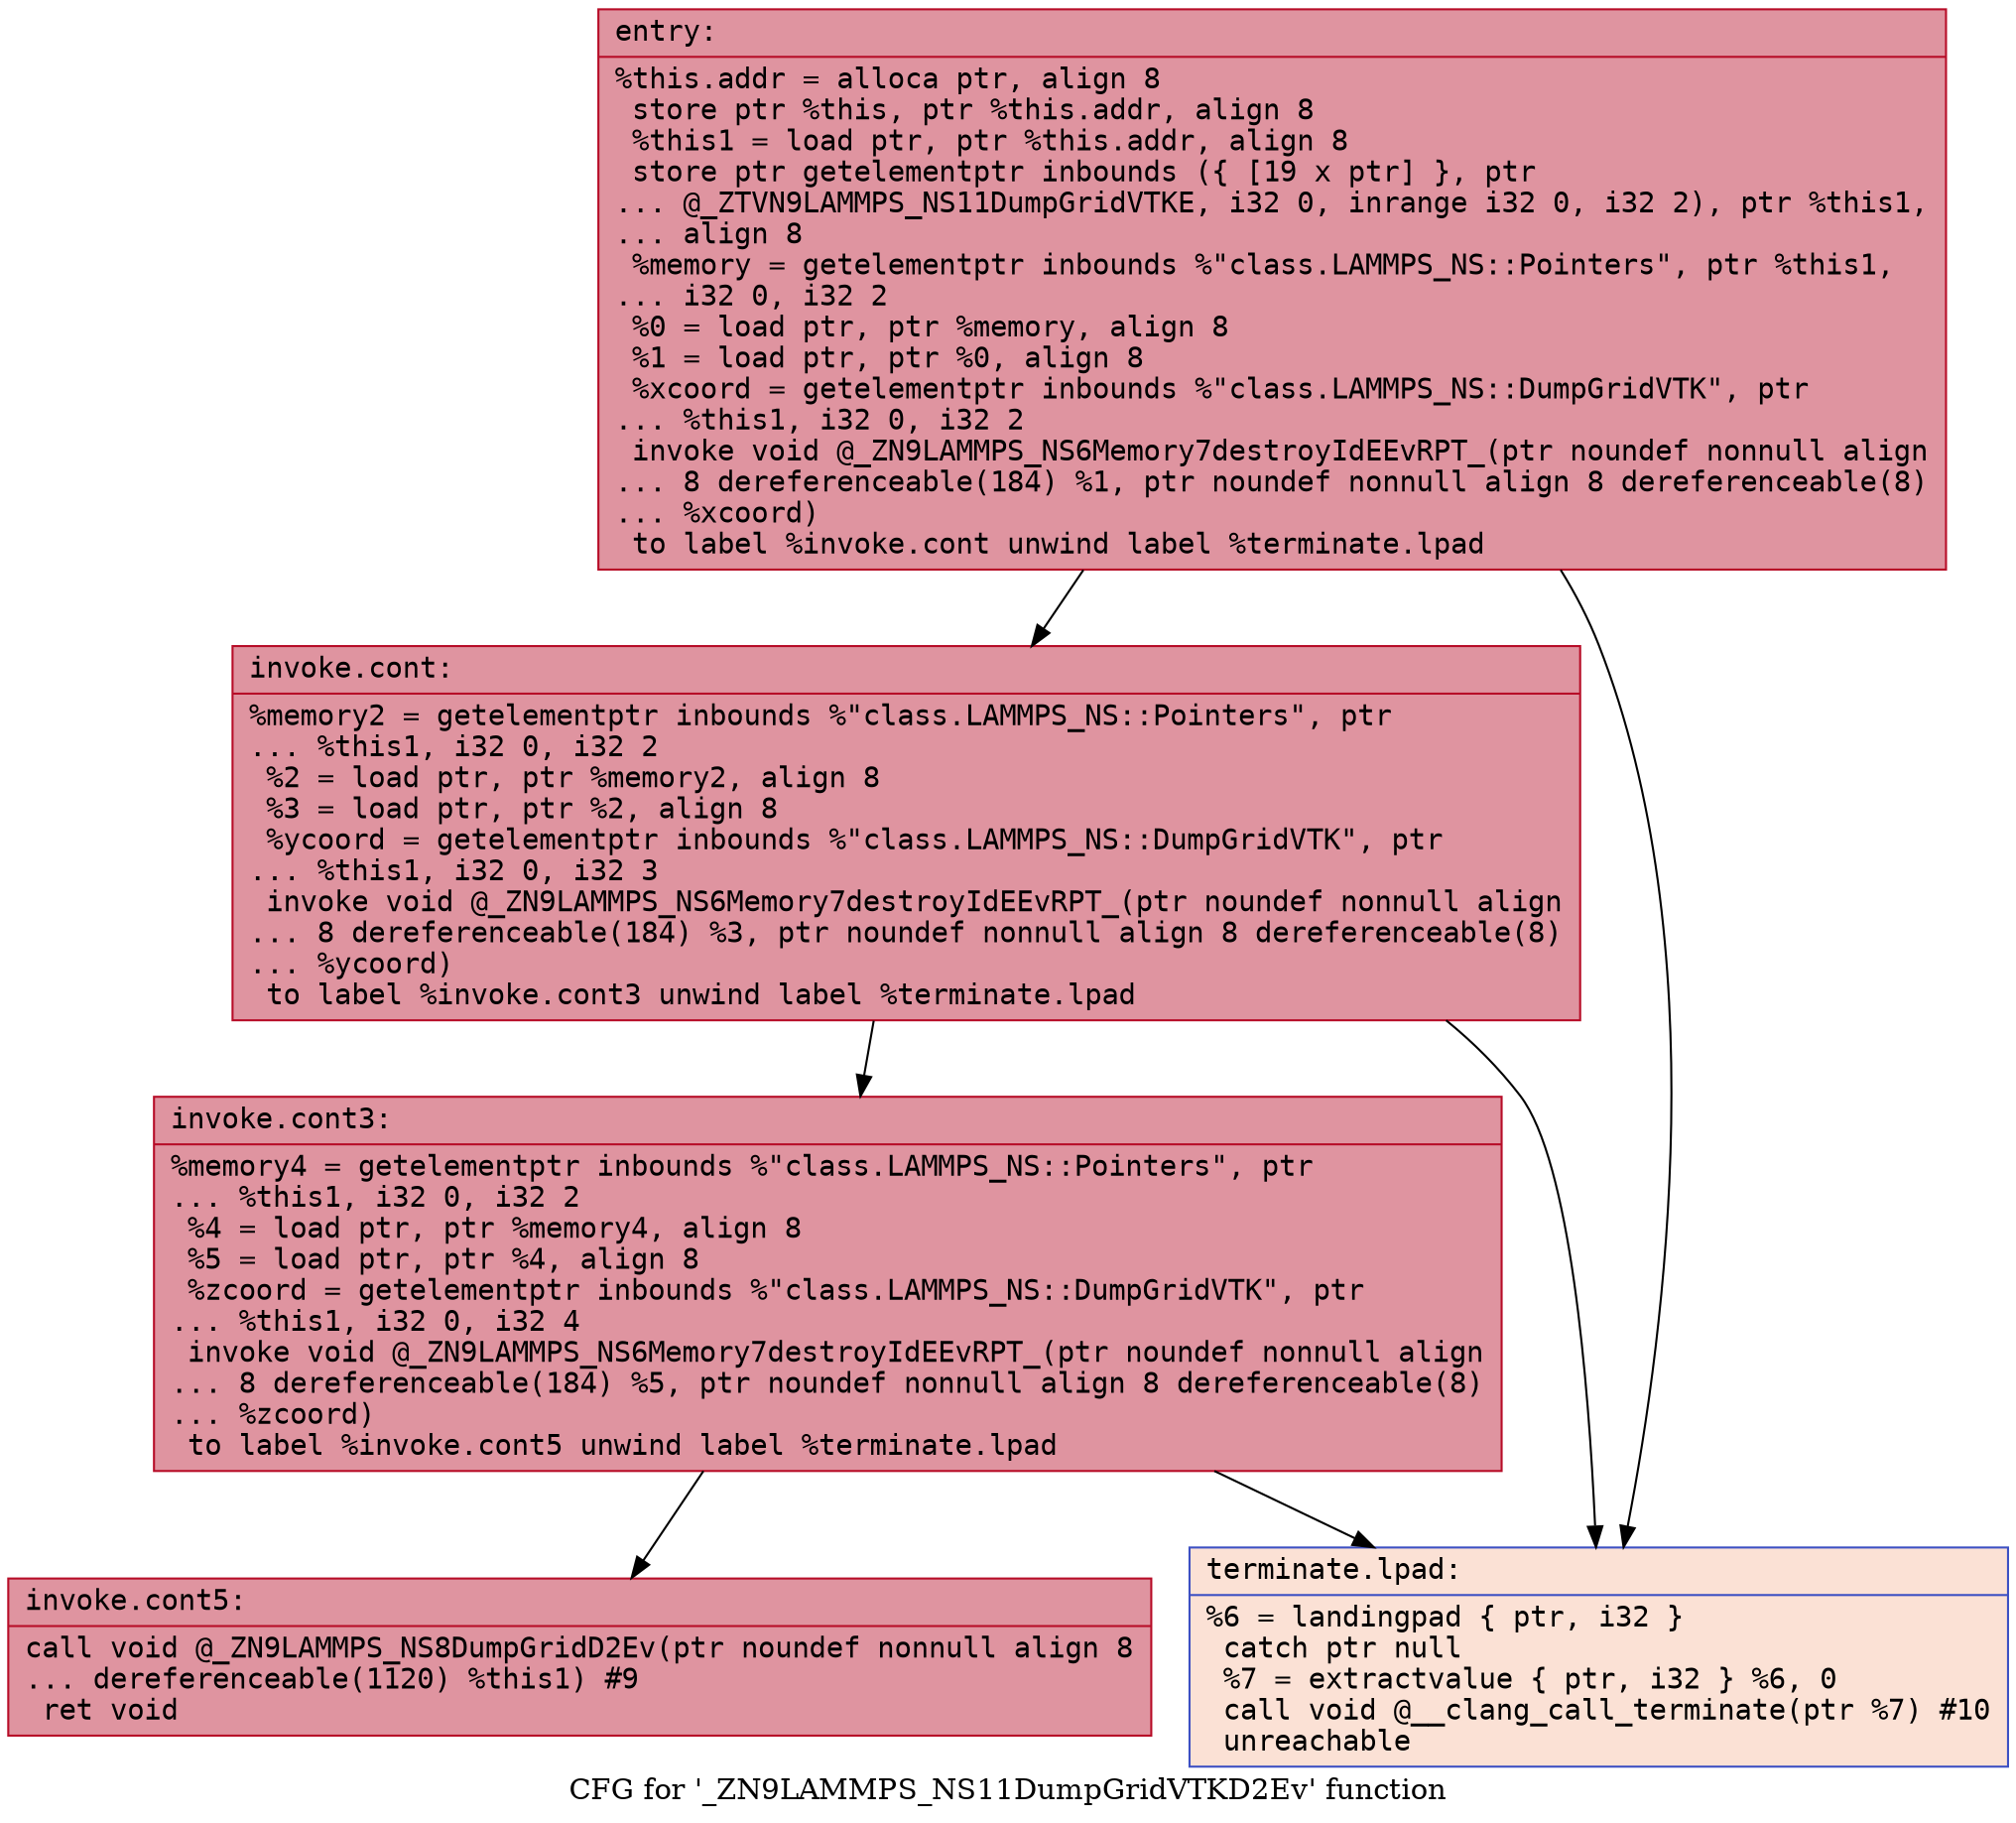digraph "CFG for '_ZN9LAMMPS_NS11DumpGridVTKD2Ev' function" {
	label="CFG for '_ZN9LAMMPS_NS11DumpGridVTKD2Ev' function";

	Node0x55b0f092f0e0 [shape=record,color="#b70d28ff", style=filled, fillcolor="#b70d2870" fontname="Courier",label="{entry:\l|  %this.addr = alloca ptr, align 8\l  store ptr %this, ptr %this.addr, align 8\l  %this1 = load ptr, ptr %this.addr, align 8\l  store ptr getelementptr inbounds (\{ [19 x ptr] \}, ptr\l... @_ZTVN9LAMMPS_NS11DumpGridVTKE, i32 0, inrange i32 0, i32 2), ptr %this1,\l... align 8\l  %memory = getelementptr inbounds %\"class.LAMMPS_NS::Pointers\", ptr %this1,\l... i32 0, i32 2\l  %0 = load ptr, ptr %memory, align 8\l  %1 = load ptr, ptr %0, align 8\l  %xcoord = getelementptr inbounds %\"class.LAMMPS_NS::DumpGridVTK\", ptr\l... %this1, i32 0, i32 2\l  invoke void @_ZN9LAMMPS_NS6Memory7destroyIdEEvRPT_(ptr noundef nonnull align\l... 8 dereferenceable(184) %1, ptr noundef nonnull align 8 dereferenceable(8)\l... %xcoord)\l          to label %invoke.cont unwind label %terminate.lpad\l}"];
	Node0x55b0f092f0e0 -> Node0x55b0f092f460[tooltip="entry -> invoke.cont\nProbability 100.00%" ];
	Node0x55b0f092f0e0 -> Node0x55b0f092f4b0[tooltip="entry -> terminate.lpad\nProbability 0.00%" ];
	Node0x55b0f092f460 [shape=record,color="#b70d28ff", style=filled, fillcolor="#b70d2870" fontname="Courier",label="{invoke.cont:\l|  %memory2 = getelementptr inbounds %\"class.LAMMPS_NS::Pointers\", ptr\l... %this1, i32 0, i32 2\l  %2 = load ptr, ptr %memory2, align 8\l  %3 = load ptr, ptr %2, align 8\l  %ycoord = getelementptr inbounds %\"class.LAMMPS_NS::DumpGridVTK\", ptr\l... %this1, i32 0, i32 3\l  invoke void @_ZN9LAMMPS_NS6Memory7destroyIdEEvRPT_(ptr noundef nonnull align\l... 8 dereferenceable(184) %3, ptr noundef nonnull align 8 dereferenceable(8)\l... %ycoord)\l          to label %invoke.cont3 unwind label %terminate.lpad\l}"];
	Node0x55b0f092f460 -> Node0x55b0f092f8f0[tooltip="invoke.cont -> invoke.cont3\nProbability 100.00%" ];
	Node0x55b0f092f460 -> Node0x55b0f092f4b0[tooltip="invoke.cont -> terminate.lpad\nProbability 0.00%" ];
	Node0x55b0f092f8f0 [shape=record,color="#b70d28ff", style=filled, fillcolor="#b70d2870" fontname="Courier",label="{invoke.cont3:\l|  %memory4 = getelementptr inbounds %\"class.LAMMPS_NS::Pointers\", ptr\l... %this1, i32 0, i32 2\l  %4 = load ptr, ptr %memory4, align 8\l  %5 = load ptr, ptr %4, align 8\l  %zcoord = getelementptr inbounds %\"class.LAMMPS_NS::DumpGridVTK\", ptr\l... %this1, i32 0, i32 4\l  invoke void @_ZN9LAMMPS_NS6Memory7destroyIdEEvRPT_(ptr noundef nonnull align\l... 8 dereferenceable(184) %5, ptr noundef nonnull align 8 dereferenceable(8)\l... %zcoord)\l          to label %invoke.cont5 unwind label %terminate.lpad\l}"];
	Node0x55b0f092f8f0 -> Node0x55b0f092ff50[tooltip="invoke.cont3 -> invoke.cont5\nProbability 100.00%" ];
	Node0x55b0f092f8f0 -> Node0x55b0f092f4b0[tooltip="invoke.cont3 -> terminate.lpad\nProbability 0.00%" ];
	Node0x55b0f092ff50 [shape=record,color="#b70d28ff", style=filled, fillcolor="#b70d2870" fontname="Courier",label="{invoke.cont5:\l|  call void @_ZN9LAMMPS_NS8DumpGridD2Ev(ptr noundef nonnull align 8\l... dereferenceable(1120) %this1) #9\l  ret void\l}"];
	Node0x55b0f092f4b0 [shape=record,color="#3d50c3ff", style=filled, fillcolor="#f7bca170" fontname="Courier",label="{terminate.lpad:\l|  %6 = landingpad \{ ptr, i32 \}\l          catch ptr null\l  %7 = extractvalue \{ ptr, i32 \} %6, 0\l  call void @__clang_call_terminate(ptr %7) #10\l  unreachable\l}"];
}

